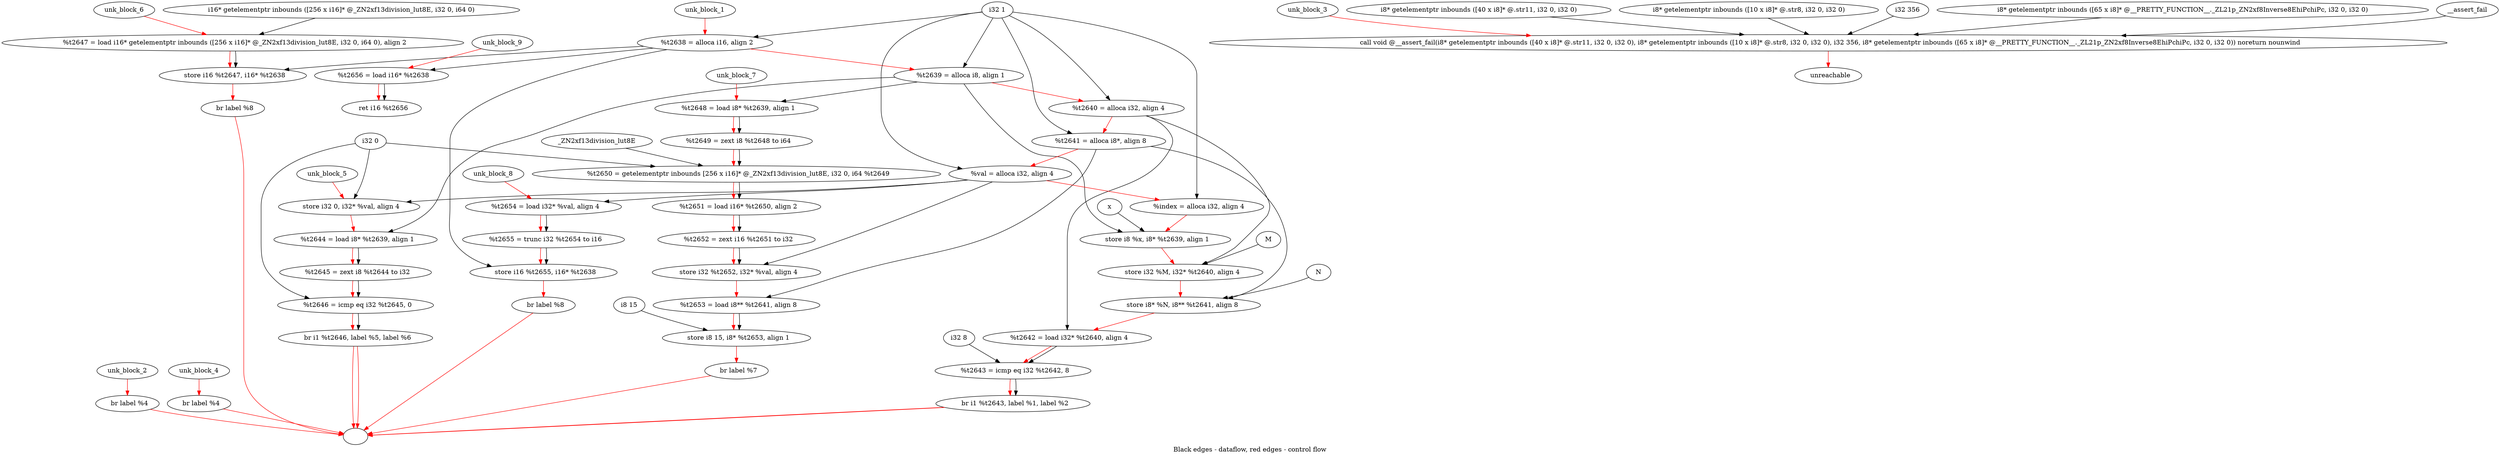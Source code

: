 digraph G {
compound=true
label="Black edges - dataflow, red edges - control flow"
"t2638" [label="  %t2638 = alloca i16, align 2"]
"t2639" [label="  %t2639 = alloca i8, align 1"]
"t2640" [label="  %t2640 = alloca i32, align 4"]
"t2641" [label="  %t2641 = alloca i8*, align 8"]
"val" [label="  %val = alloca i32, align 4"]
"index" [label="  %index = alloca i32, align 4"]
"_1" [label="  store i8 %x, i8* %t2639, align 1"]
"_2" [label="  store i32 %M, i32* %t2640, align 4"]
"_3" [label="  store i8* %N, i8** %t2641, align 8"]
"t2642" [label="  %t2642 = load i32* %t2640, align 4"]
"t2643" [label="  %t2643 = icmp eq i32 %t2642, 8"]
"_4" [label="  br i1 %t2643, label %1, label %2"]
"unk_block_1" -> "t2638"[color=red]
"i32 1" -> "t2638"
"t2638" -> "t2639"[color=red weight=2]
"i32 1" -> "t2639"
"t2639" -> "t2640"[color=red weight=2]
"i32 1" -> "t2640"
"t2640" -> "t2641"[color=red weight=2]
"i32 1" -> "t2641"
"t2641" -> "val"[color=red weight=2]
"i32 1" -> "val"
"val" -> "index"[color=red weight=2]
"i32 1" -> "index"
"index" -> "_1"[color=red weight=2]
"x" -> "_1"
"t2639" -> "_1"
"_1" -> "_2"[color=red weight=2]
"M" -> "_2"
"t2640" -> "_2"
"_2" -> "_3"[color=red weight=2]
"N" -> "_3"
"t2641" -> "_3"
"_3" -> "t2642"[color=red weight=2]
"t2640" -> "t2642"
"t2642" -> "t2643"[color=red weight=2]
"t2642" -> "t2643"
"i32 8" -> "t2643"
"t2643" -> "_4"[color=red weight=2]
"t2643" -> "_4"
"_4" -> ""[color=red]
"_4" -> ""[color=red]

"_5" [label="  br label %4"]
"unk_block_2" -> "_5"[color=red]
"_5" -> ""[color=red]

"_6" [label="  call void @__assert_fail(i8* getelementptr inbounds ([40 x i8]* @.str11, i32 0, i32 0), i8* getelementptr inbounds ([10 x i8]* @.str8, i32 0, i32 0), i32 356, i8* getelementptr inbounds ([65 x i8]* @__PRETTY_FUNCTION__._ZL21p_ZN2xf8Inverse8EhiPchiPc, i32 0, i32 0)) noreturn nounwind"]
"_7" [label="  unreachable"]
"unk_block_3" -> "_6"[color=red]
"i8* getelementptr inbounds ([40 x i8]* @.str11, i32 0, i32 0)" -> "_6"
"i8* getelementptr inbounds ([10 x i8]* @.str8, i32 0, i32 0)" -> "_6"
"i32 356" -> "_6"
"i8* getelementptr inbounds ([65 x i8]* @__PRETTY_FUNCTION__._ZL21p_ZN2xf8Inverse8EhiPchiPc, i32 0, i32 0)" -> "_6"
"__assert_fail" -> "_6"
"_6" -> "_7"[color=red weight=2]

"_8" [label="  br label %4"]
"unk_block_4" -> "_8"[color=red]
"_8" -> ""[color=red]

"_9" [label="  store i32 0, i32* %val, align 4"]
"t2644" [label="  %t2644 = load i8* %t2639, align 1"]
"t2645" [label="  %t2645 = zext i8 %t2644 to i32"]
"t2646" [label="  %t2646 = icmp eq i32 %t2645, 0"]
"_10" [label="  br i1 %t2646, label %5, label %6"]
"unk_block_5" -> "_9"[color=red]
"i32 0" -> "_9"
"val" -> "_9"
"_9" -> "t2644"[color=red weight=2]
"t2639" -> "t2644"
"t2644" -> "t2645"[color=red weight=2]
"t2644" -> "t2645"
"t2645" -> "t2646"[color=red weight=2]
"t2645" -> "t2646"
"i32 0" -> "t2646"
"t2646" -> "_10"[color=red weight=2]
"t2646" -> "_10"
"_10" -> ""[color=red]
"_10" -> ""[color=red]

"t2647" [label="  %t2647 = load i16* getelementptr inbounds ([256 x i16]* @_ZN2xf13division_lut8E, i32 0, i64 0), align 2"]
"_11" [label="  store i16 %t2647, i16* %t2638"]
"_12" [label="  br label %8"]
"unk_block_6" -> "t2647"[color=red]
"i16* getelementptr inbounds ([256 x i16]* @_ZN2xf13division_lut8E, i32 0, i64 0)" -> "t2647"
"t2647" -> "_11"[color=red weight=2]
"t2647" -> "_11"
"t2638" -> "_11"
"_11" -> "_12"[color=red weight=2]
"_12" -> ""[color=red]

"t2648" [label="  %t2648 = load i8* %t2639, align 1"]
"t2649" [label="  %t2649 = zext i8 %t2648 to i64"]
"t2650" [label="  %t2650 = getelementptr inbounds [256 x i16]* @_ZN2xf13division_lut8E, i32 0, i64 %t2649"]
"t2651" [label="  %t2651 = load i16* %t2650, align 2"]
"t2652" [label="  %t2652 = zext i16 %t2651 to i32"]
"_13" [label="  store i32 %t2652, i32* %val, align 4"]
"t2653" [label="  %t2653 = load i8** %t2641, align 8"]
"_14" [label="  store i8 15, i8* %t2653, align 1"]
"_15" [label="  br label %7"]
"unk_block_7" -> "t2648"[color=red]
"t2639" -> "t2648"
"t2648" -> "t2649"[color=red weight=2]
"t2648" -> "t2649"
"t2649" -> "t2650"[color=red weight=2]
"_ZN2xf13division_lut8E" -> "t2650"
"i32 0" -> "t2650"
"t2649" -> "t2650"
"t2650" -> "t2651"[color=red weight=2]
"t2650" -> "t2651"
"t2651" -> "t2652"[color=red weight=2]
"t2651" -> "t2652"
"t2652" -> "_13"[color=red weight=2]
"t2652" -> "_13"
"val" -> "_13"
"_13" -> "t2653"[color=red weight=2]
"t2641" -> "t2653"
"t2653" -> "_14"[color=red weight=2]
"i8 15" -> "_14"
"t2653" -> "_14"
"_14" -> "_15"[color=red weight=2]
"_15" -> ""[color=red]

"t2654" [label="  %t2654 = load i32* %val, align 4"]
"t2655" [label="  %t2655 = trunc i32 %t2654 to i16"]
"_16" [label="  store i16 %t2655, i16* %t2638"]
"_17" [label="  br label %8"]
"unk_block_8" -> "t2654"[color=red]
"val" -> "t2654"
"t2654" -> "t2655"[color=red weight=2]
"t2654" -> "t2655"
"t2655" -> "_16"[color=red weight=2]
"t2655" -> "_16"
"t2638" -> "_16"
"_16" -> "_17"[color=red weight=2]
"_17" -> ""[color=red]

"t2656" [label="  %t2656 = load i16* %t2638"]
"_18" [label="  ret i16 %t2656"]
"unk_block_9" -> "t2656"[color=red]
"t2638" -> "t2656"
"t2656" -> "_18"[color=red weight=2]
"t2656" -> "_18"

}
